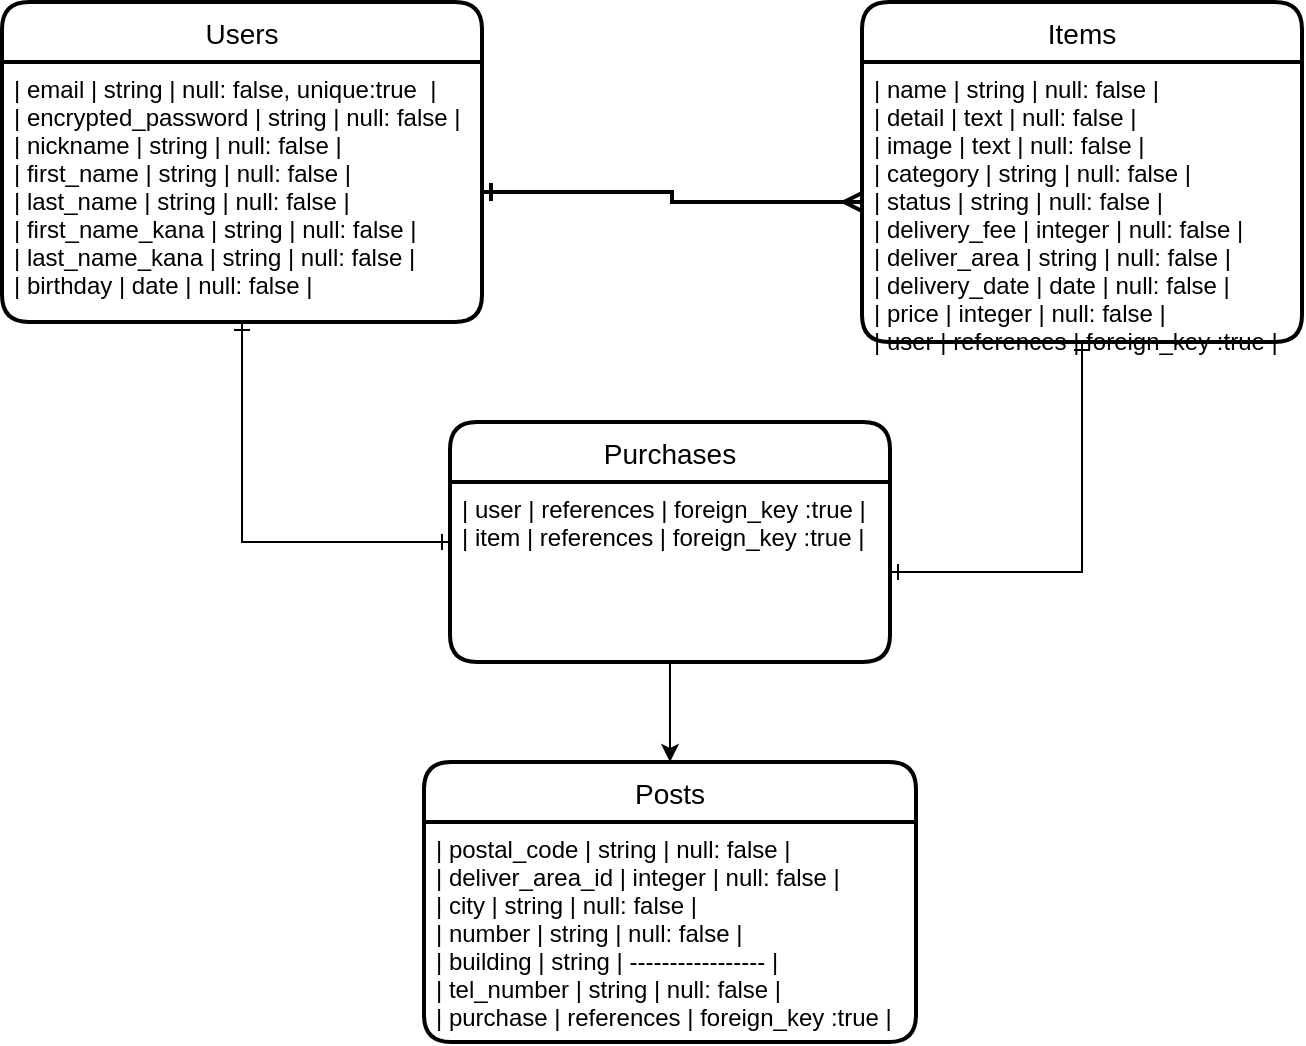 <mxfile version="14.2.4" type="embed">
    <diagram id="W_JHLbIr_wXQvV-Vtyxq" name="Page-1">
        <mxGraphModel dx="808" dy="321" grid="1" gridSize="10" guides="1" tooltips="1" connect="1" arrows="1" fold="1" page="1" pageScale="1" pageWidth="827" pageHeight="1169" math="0" shadow="0">
            <root>
                <mxCell id="0"/>
                <mxCell id="1" parent="0"/>
                <mxCell id="2" value="Users" style="swimlane;childLayout=stackLayout;horizontal=1;startSize=30;horizontalStack=0;rounded=1;fontSize=14;fontStyle=0;strokeWidth=2;resizeParent=0;resizeLast=1;shadow=0;dashed=0;align=center;" parent="1" vertex="1">
                    <mxGeometry x="80" y="280" width="240" height="160" as="geometry"/>
                </mxCell>
                <mxCell id="3" value="| email              | string | null: false, unique:true  |&#10;| encrypted_password | string | null: false |&#10;| nickname           | string | null: false |&#10;| first_name         | string | null: false |&#10;| last_name          | string | null: false |&#10;| first_name_kana    | string | null: false |&#10;| last_name_kana     | string | null: false |&#10;| birthday           | date   | null: false |" style="align=left;strokeColor=none;fillColor=none;spacingLeft=4;fontSize=12;verticalAlign=top;resizable=0;rotatable=0;part=1;" parent="2" vertex="1">
                    <mxGeometry y="30" width="240" height="130" as="geometry"/>
                </mxCell>
                <mxCell id="4" value="Items" style="swimlane;childLayout=stackLayout;horizontal=1;startSize=30;horizontalStack=0;rounded=1;fontSize=14;fontStyle=0;strokeWidth=2;resizeParent=0;resizeLast=1;shadow=0;dashed=0;align=center;" parent="1" vertex="1">
                    <mxGeometry x="510" y="280" width="220" height="170" as="geometry"/>
                </mxCell>
                <mxCell id="5" value="| name          | string     | null: false       |&#10;| detail        | text       | null: false       |&#10;| image            | text       | null: false       |&#10;| category      | string     | null: false       |&#10;| status        | string     | null: false       |&#10;| delivery_fee  | integer    | null: false       |&#10;| deliver_area  | string     | null: false       |&#10;| delivery_date | date       | null: false       |&#10;| price         | integer    | null: false       |&#10;| user          | references | foreign_key :true |" style="align=left;strokeColor=none;fillColor=none;spacingLeft=4;fontSize=12;verticalAlign=top;resizable=0;rotatable=0;part=1;" parent="4" vertex="1">
                    <mxGeometry y="30" width="220" height="140" as="geometry"/>
                </mxCell>
                <mxCell id="20" value="Purchases" style="swimlane;childLayout=stackLayout;horizontal=1;startSize=30;horizontalStack=0;rounded=1;fontSize=14;fontStyle=0;strokeWidth=2;resizeParent=0;resizeLast=1;shadow=0;dashed=0;align=center;" parent="1" vertex="1">
                    <mxGeometry x="304" y="490" width="220" height="120" as="geometry"/>
                </mxCell>
                <mxCell id="21" value="| user            | references | foreign_key :true |&#10;| item            | references | foreign_key :true |" style="align=left;strokeColor=none;fillColor=none;spacingLeft=4;fontSize=12;verticalAlign=top;resizable=0;rotatable=0;part=1;" parent="20" vertex="1">
                    <mxGeometry y="30" width="220" height="90" as="geometry"/>
                </mxCell>
                <mxCell id="22" value="Posts" style="swimlane;childLayout=stackLayout;horizontal=1;startSize=30;horizontalStack=0;rounded=1;fontSize=14;fontStyle=0;strokeWidth=2;resizeParent=0;resizeLast=1;shadow=0;dashed=0;align=center;" parent="1" vertex="1">
                    <mxGeometry x="291" y="660" width="246" height="140" as="geometry"/>
                </mxCell>
                <mxCell id="23" value="| postal_code   | string | null: false       |&#10;| deliver_area_id  | integer    | null: false       |&#10;| city          | string     | null: false       |&#10;| number        | string     | null: false       |&#10;| building      | string     | ----------------- |&#10;| tel_number    | string     | null: false       |&#10;| purchase      | references | foreign_key :true |" style="align=left;strokeColor=none;fillColor=none;spacingLeft=4;fontSize=12;verticalAlign=top;resizable=0;rotatable=0;part=1;" parent="22" vertex="1">
                    <mxGeometry y="30" width="246" height="110" as="geometry"/>
                </mxCell>
                <mxCell id="24" style="edgeStyle=orthogonalEdgeStyle;rounded=0;orthogonalLoop=1;jettySize=auto;html=1;exitX=1;exitY=0.5;exitDx=0;exitDy=0;entryX=0;entryY=0.5;entryDx=0;entryDy=0;endArrow=ERmany;endFill=0;startArrow=ERone;startFill=0;strokeWidth=2;" parent="1" source="3" target="5" edge="1">
                    <mxGeometry relative="1" as="geometry"/>
                </mxCell>
                <mxCell id="26" style="edgeStyle=orthogonalEdgeStyle;rounded=0;orthogonalLoop=1;jettySize=auto;html=1;entryX=0;entryY=0.5;entryDx=0;entryDy=0;startArrow=ERone;startFill=0;endArrow=ERone;endFill=0;exitX=0.5;exitY=1;exitDx=0;exitDy=0;" parent="1" source="3" target="20" edge="1">
                    <mxGeometry relative="1" as="geometry">
                        <mxPoint x="190" y="540" as="sourcePoint"/>
                        <Array as="points">
                            <mxPoint x="200" y="550"/>
                        </Array>
                    </mxGeometry>
                </mxCell>
                <mxCell id="27" style="edgeStyle=orthogonalEdgeStyle;rounded=0;orthogonalLoop=1;jettySize=auto;html=1;exitX=0.5;exitY=1;exitDx=0;exitDy=0;entryX=1;entryY=0.5;entryDx=0;entryDy=0;startArrow=ERone;startFill=0;endArrow=ERone;endFill=0;" parent="1" source="5" target="21" edge="1">
                    <mxGeometry relative="1" as="geometry"/>
                </mxCell>
                <mxCell id="28" style="edgeStyle=orthogonalEdgeStyle;rounded=0;orthogonalLoop=1;jettySize=auto;html=1;exitX=0.5;exitY=1;exitDx=0;exitDy=0;entryX=0.5;entryY=0;entryDx=0;entryDy=0;" parent="1" source="21" target="22" edge="1">
                    <mxGeometry relative="1" as="geometry">
                        <mxPoint x="314" y="687" as="targetPoint"/>
                    </mxGeometry>
                </mxCell>
            </root>
        </mxGraphModel>
    </diagram>
</mxfile>